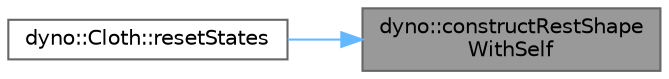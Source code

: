 digraph "dyno::constructRestShapeWithSelf"
{
 // LATEX_PDF_SIZE
  bgcolor="transparent";
  edge [fontname=Helvetica,fontsize=10,labelfontname=Helvetica,labelfontsize=10];
  node [fontname=Helvetica,fontsize=10,shape=box,height=0.2,width=0.4];
  rankdir="RL";
  Node1 [id="Node000001",label="dyno::constructRestShape\lWithSelf",height=0.2,width=0.4,color="gray40", fillcolor="grey60", style="filled", fontcolor="black",tooltip=" "];
  Node1 -> Node2 [id="edge1_Node000001_Node000002",dir="back",color="steelblue1",style="solid",tooltip=" "];
  Node2 [id="Node000002",label="dyno::Cloth::resetStates",height=0.2,width=0.4,color="grey40", fillcolor="white", style="filled",URL="$classdyno_1_1_cloth.html#a7bcd94bfcaf58f51980bb0cc2c7ad753",tooltip=" "];
}
